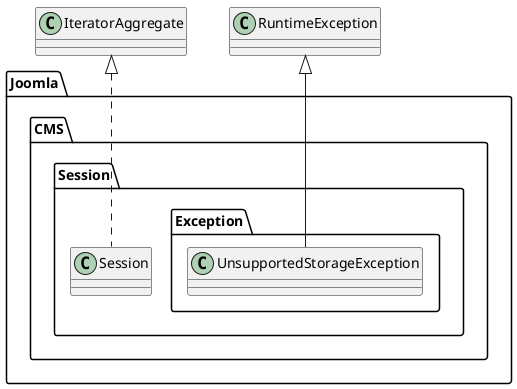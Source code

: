 @startuml
class Joomla.CMS.Session.Session
IteratorAggregate <|.. Joomla.CMS.Session.Session

class Joomla.CMS.Session.Exception.UnsupportedStorageException
RuntimeException <|-- Joomla.CMS.Session.Exception.UnsupportedStorageException
@enduml
